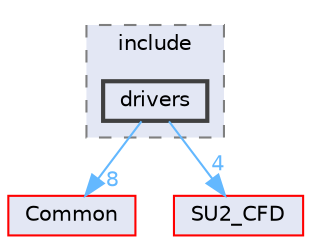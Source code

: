digraph "SU2_DEF/include/drivers"
{
 // LATEX_PDF_SIZE
  bgcolor="transparent";
  edge [fontname=Helvetica,fontsize=10,labelfontname=Helvetica,labelfontsize=10];
  node [fontname=Helvetica,fontsize=10,shape=box,height=0.2,width=0.4];
  compound=true
  subgraph clusterdir_d078ef52ac2e9c9e0969b1dffdff7f3e {
    graph [ bgcolor="#e3e7f4", pencolor="grey50", label="include", fontname=Helvetica,fontsize=10 style="filled,dashed", URL="dir_d078ef52ac2e9c9e0969b1dffdff7f3e.html",tooltip=""]
  dir_e3527a62e214590ef5f2717b7645dddd [label="drivers", fillcolor="#e3e7f4", color="grey25", style="filled,bold", URL="dir_e3527a62e214590ef5f2717b7645dddd.html",tooltip=""];
  }
  dir_4ab6b4cc6a7edbff49100e9123df213f [label="Common", fillcolor="#e3e7f4", color="red", style="filled", URL="dir_4ab6b4cc6a7edbff49100e9123df213f.html",tooltip=""];
  dir_6f9fd837e39f246a8f0c94f670ad0309 [label="SU2_CFD", fillcolor="#e3e7f4", color="red", style="filled", URL="dir_6f9fd837e39f246a8f0c94f670ad0309.html",tooltip=""];
  dir_e3527a62e214590ef5f2717b7645dddd->dir_4ab6b4cc6a7edbff49100e9123df213f [headlabel="8", labeldistance=1.5 headhref="dir_000022_000008.html" href="dir_000022_000008.html" color="steelblue1" fontcolor="steelblue1"];
  dir_e3527a62e214590ef5f2717b7645dddd->dir_6f9fd837e39f246a8f0c94f670ad0309 [headlabel="4", labeldistance=1.5 headhref="dir_000022_000089.html" href="dir_000022_000089.html" color="steelblue1" fontcolor="steelblue1"];
}
